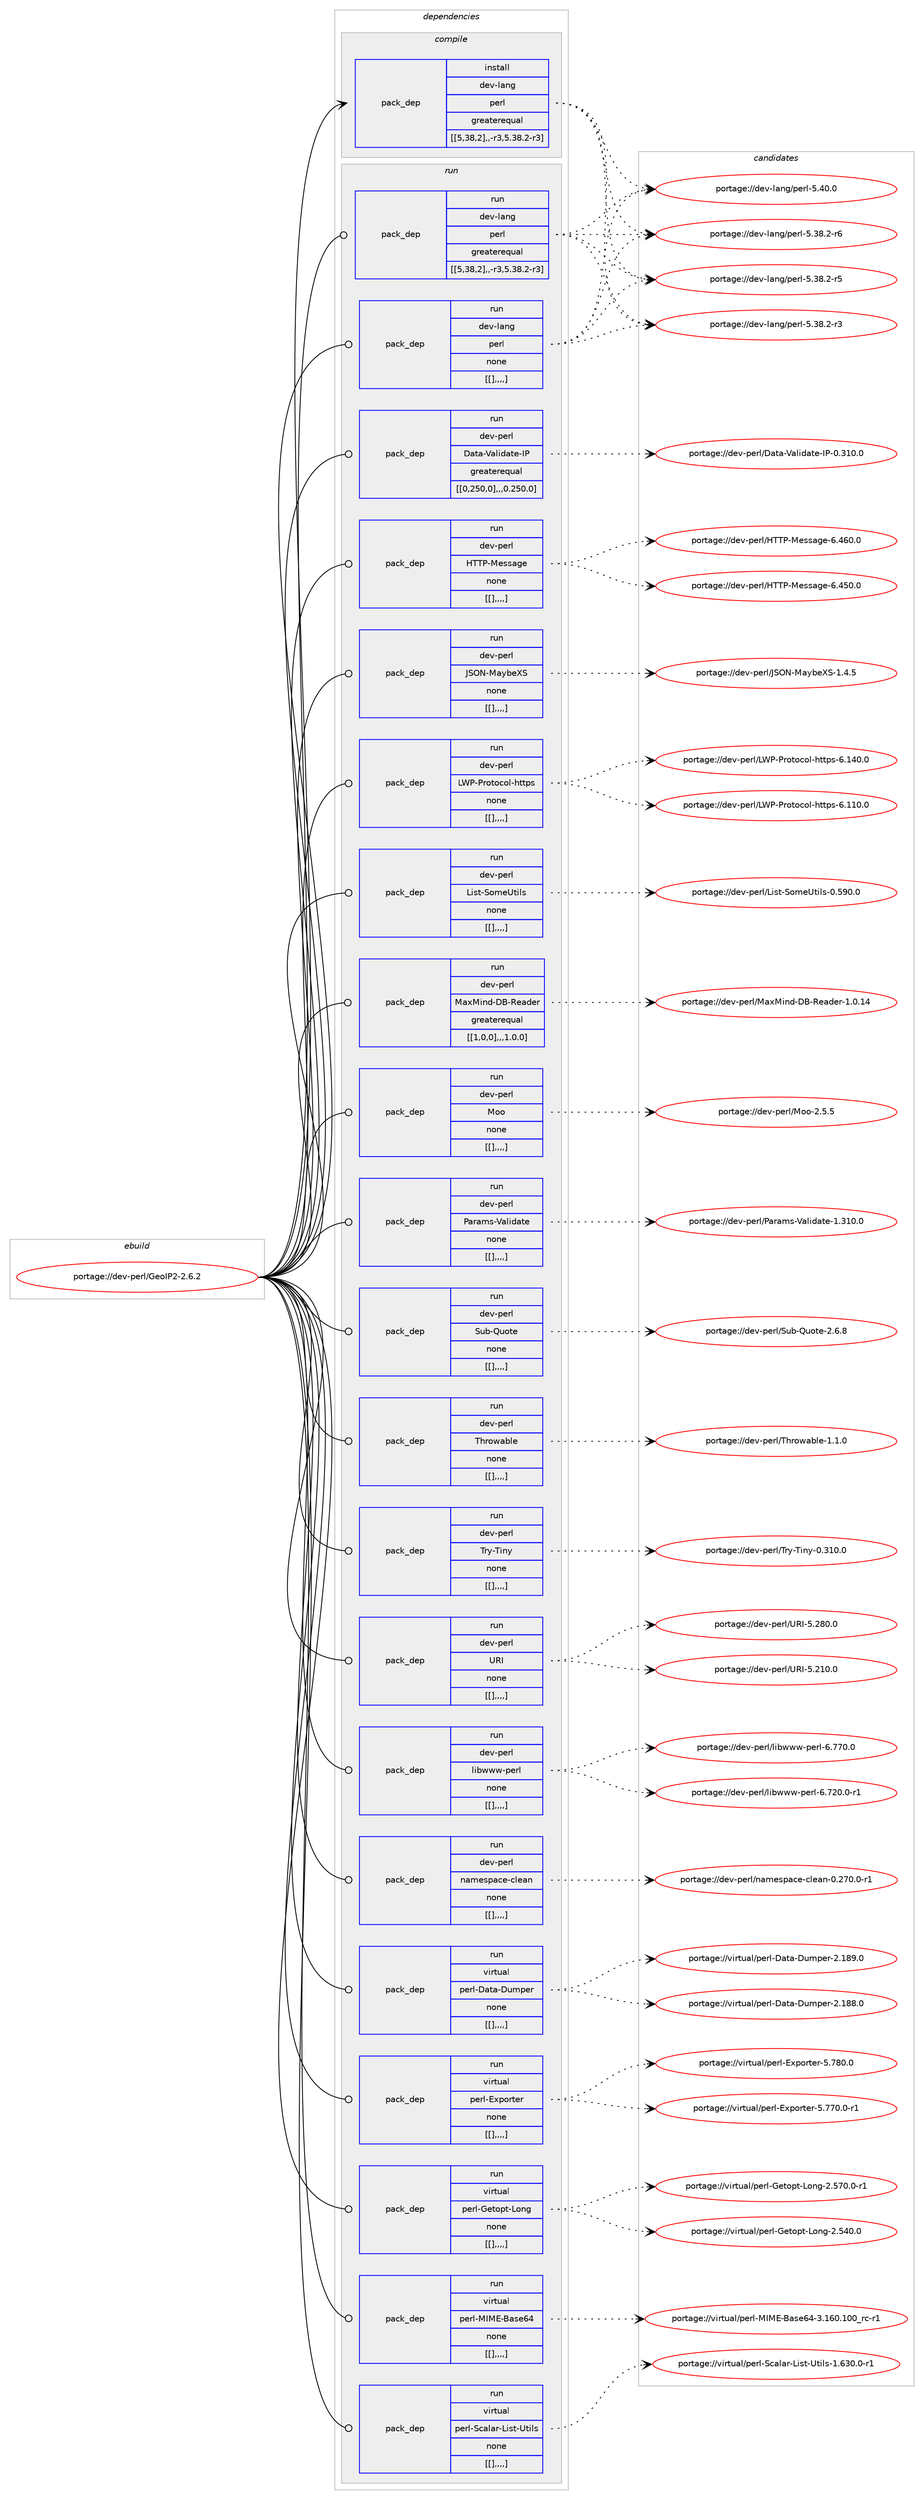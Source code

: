 digraph prolog {

# *************
# Graph options
# *************

newrank=true;
concentrate=true;
compound=true;
graph [rankdir=LR,fontname=Helvetica,fontsize=10,ranksep=1.5];#, ranksep=2.5, nodesep=0.2];
edge  [arrowhead=vee];
node  [fontname=Helvetica,fontsize=10];

# **********
# The ebuild
# **********

subgraph cluster_leftcol {
color=gray;
label=<<i>ebuild</i>>;
id [label="portage://dev-perl/GeoIP2-2.6.2", color=red, width=4, href="../dev-perl/GeoIP2-2.6.2.svg"];
}

# ****************
# The dependencies
# ****************

subgraph cluster_midcol {
color=gray;
label=<<i>dependencies</i>>;
subgraph cluster_compile {
fillcolor="#eeeeee";
style=filled;
label=<<i>compile</i>>;
subgraph pack100063 {
dependency131645 [label=<<TABLE BORDER="0" CELLBORDER="1" CELLSPACING="0" CELLPADDING="4" WIDTH="220"><TR><TD ROWSPAN="6" CELLPADDING="30">pack_dep</TD></TR><TR><TD WIDTH="110">install</TD></TR><TR><TD>dev-lang</TD></TR><TR><TD>perl</TD></TR><TR><TD>greaterequal</TD></TR><TR><TD>[[5,38,2],,-r3,5.38.2-r3]</TD></TR></TABLE>>, shape=none, color=blue];
}
id:e -> dependency131645:w [weight=20,style="solid",arrowhead="vee"];
}
subgraph cluster_compileandrun {
fillcolor="#eeeeee";
style=filled;
label=<<i>compile and run</i>>;
}
subgraph cluster_run {
fillcolor="#eeeeee";
style=filled;
label=<<i>run</i>>;
subgraph pack100064 {
dependency131646 [label=<<TABLE BORDER="0" CELLBORDER="1" CELLSPACING="0" CELLPADDING="4" WIDTH="220"><TR><TD ROWSPAN="6" CELLPADDING="30">pack_dep</TD></TR><TR><TD WIDTH="110">run</TD></TR><TR><TD>dev-lang</TD></TR><TR><TD>perl</TD></TR><TR><TD>greaterequal</TD></TR><TR><TD>[[5,38,2],,-r3,5.38.2-r3]</TD></TR></TABLE>>, shape=none, color=blue];
}
id:e -> dependency131646:w [weight=20,style="solid",arrowhead="odot"];
subgraph pack100065 {
dependency131647 [label=<<TABLE BORDER="0" CELLBORDER="1" CELLSPACING="0" CELLPADDING="4" WIDTH="220"><TR><TD ROWSPAN="6" CELLPADDING="30">pack_dep</TD></TR><TR><TD WIDTH="110">run</TD></TR><TR><TD>dev-lang</TD></TR><TR><TD>perl</TD></TR><TR><TD>none</TD></TR><TR><TD>[[],,,,]</TD></TR></TABLE>>, shape=none, color=blue];
}
id:e -> dependency131647:w [weight=20,style="solid",arrowhead="odot"];
subgraph pack100066 {
dependency131648 [label=<<TABLE BORDER="0" CELLBORDER="1" CELLSPACING="0" CELLPADDING="4" WIDTH="220"><TR><TD ROWSPAN="6" CELLPADDING="30">pack_dep</TD></TR><TR><TD WIDTH="110">run</TD></TR><TR><TD>dev-perl</TD></TR><TR><TD>Data-Validate-IP</TD></TR><TR><TD>greaterequal</TD></TR><TR><TD>[[0,250,0],,,0.250.0]</TD></TR></TABLE>>, shape=none, color=blue];
}
id:e -> dependency131648:w [weight=20,style="solid",arrowhead="odot"];
subgraph pack100067 {
dependency131649 [label=<<TABLE BORDER="0" CELLBORDER="1" CELLSPACING="0" CELLPADDING="4" WIDTH="220"><TR><TD ROWSPAN="6" CELLPADDING="30">pack_dep</TD></TR><TR><TD WIDTH="110">run</TD></TR><TR><TD>dev-perl</TD></TR><TR><TD>HTTP-Message</TD></TR><TR><TD>none</TD></TR><TR><TD>[[],,,,]</TD></TR></TABLE>>, shape=none, color=blue];
}
id:e -> dependency131649:w [weight=20,style="solid",arrowhead="odot"];
subgraph pack100068 {
dependency131650 [label=<<TABLE BORDER="0" CELLBORDER="1" CELLSPACING="0" CELLPADDING="4" WIDTH="220"><TR><TD ROWSPAN="6" CELLPADDING="30">pack_dep</TD></TR><TR><TD WIDTH="110">run</TD></TR><TR><TD>dev-perl</TD></TR><TR><TD>JSON-MaybeXS</TD></TR><TR><TD>none</TD></TR><TR><TD>[[],,,,]</TD></TR></TABLE>>, shape=none, color=blue];
}
id:e -> dependency131650:w [weight=20,style="solid",arrowhead="odot"];
subgraph pack100069 {
dependency131651 [label=<<TABLE BORDER="0" CELLBORDER="1" CELLSPACING="0" CELLPADDING="4" WIDTH="220"><TR><TD ROWSPAN="6" CELLPADDING="30">pack_dep</TD></TR><TR><TD WIDTH="110">run</TD></TR><TR><TD>dev-perl</TD></TR><TR><TD>LWP-Protocol-https</TD></TR><TR><TD>none</TD></TR><TR><TD>[[],,,,]</TD></TR></TABLE>>, shape=none, color=blue];
}
id:e -> dependency131651:w [weight=20,style="solid",arrowhead="odot"];
subgraph pack100070 {
dependency131652 [label=<<TABLE BORDER="0" CELLBORDER="1" CELLSPACING="0" CELLPADDING="4" WIDTH="220"><TR><TD ROWSPAN="6" CELLPADDING="30">pack_dep</TD></TR><TR><TD WIDTH="110">run</TD></TR><TR><TD>dev-perl</TD></TR><TR><TD>List-SomeUtils</TD></TR><TR><TD>none</TD></TR><TR><TD>[[],,,,]</TD></TR></TABLE>>, shape=none, color=blue];
}
id:e -> dependency131652:w [weight=20,style="solid",arrowhead="odot"];
subgraph pack100071 {
dependency131653 [label=<<TABLE BORDER="0" CELLBORDER="1" CELLSPACING="0" CELLPADDING="4" WIDTH="220"><TR><TD ROWSPAN="6" CELLPADDING="30">pack_dep</TD></TR><TR><TD WIDTH="110">run</TD></TR><TR><TD>dev-perl</TD></TR><TR><TD>MaxMind-DB-Reader</TD></TR><TR><TD>greaterequal</TD></TR><TR><TD>[[1,0,0],,,1.0.0]</TD></TR></TABLE>>, shape=none, color=blue];
}
id:e -> dependency131653:w [weight=20,style="solid",arrowhead="odot"];
subgraph pack100072 {
dependency131654 [label=<<TABLE BORDER="0" CELLBORDER="1" CELLSPACING="0" CELLPADDING="4" WIDTH="220"><TR><TD ROWSPAN="6" CELLPADDING="30">pack_dep</TD></TR><TR><TD WIDTH="110">run</TD></TR><TR><TD>dev-perl</TD></TR><TR><TD>Moo</TD></TR><TR><TD>none</TD></TR><TR><TD>[[],,,,]</TD></TR></TABLE>>, shape=none, color=blue];
}
id:e -> dependency131654:w [weight=20,style="solid",arrowhead="odot"];
subgraph pack100073 {
dependency131655 [label=<<TABLE BORDER="0" CELLBORDER="1" CELLSPACING="0" CELLPADDING="4" WIDTH="220"><TR><TD ROWSPAN="6" CELLPADDING="30">pack_dep</TD></TR><TR><TD WIDTH="110">run</TD></TR><TR><TD>dev-perl</TD></TR><TR><TD>Params-Validate</TD></TR><TR><TD>none</TD></TR><TR><TD>[[],,,,]</TD></TR></TABLE>>, shape=none, color=blue];
}
id:e -> dependency131655:w [weight=20,style="solid",arrowhead="odot"];
subgraph pack100074 {
dependency131656 [label=<<TABLE BORDER="0" CELLBORDER="1" CELLSPACING="0" CELLPADDING="4" WIDTH="220"><TR><TD ROWSPAN="6" CELLPADDING="30">pack_dep</TD></TR><TR><TD WIDTH="110">run</TD></TR><TR><TD>dev-perl</TD></TR><TR><TD>Sub-Quote</TD></TR><TR><TD>none</TD></TR><TR><TD>[[],,,,]</TD></TR></TABLE>>, shape=none, color=blue];
}
id:e -> dependency131656:w [weight=20,style="solid",arrowhead="odot"];
subgraph pack100075 {
dependency131657 [label=<<TABLE BORDER="0" CELLBORDER="1" CELLSPACING="0" CELLPADDING="4" WIDTH="220"><TR><TD ROWSPAN="6" CELLPADDING="30">pack_dep</TD></TR><TR><TD WIDTH="110">run</TD></TR><TR><TD>dev-perl</TD></TR><TR><TD>Throwable</TD></TR><TR><TD>none</TD></TR><TR><TD>[[],,,,]</TD></TR></TABLE>>, shape=none, color=blue];
}
id:e -> dependency131657:w [weight=20,style="solid",arrowhead="odot"];
subgraph pack100076 {
dependency131658 [label=<<TABLE BORDER="0" CELLBORDER="1" CELLSPACING="0" CELLPADDING="4" WIDTH="220"><TR><TD ROWSPAN="6" CELLPADDING="30">pack_dep</TD></TR><TR><TD WIDTH="110">run</TD></TR><TR><TD>dev-perl</TD></TR><TR><TD>Try-Tiny</TD></TR><TR><TD>none</TD></TR><TR><TD>[[],,,,]</TD></TR></TABLE>>, shape=none, color=blue];
}
id:e -> dependency131658:w [weight=20,style="solid",arrowhead="odot"];
subgraph pack100077 {
dependency131659 [label=<<TABLE BORDER="0" CELLBORDER="1" CELLSPACING="0" CELLPADDING="4" WIDTH="220"><TR><TD ROWSPAN="6" CELLPADDING="30">pack_dep</TD></TR><TR><TD WIDTH="110">run</TD></TR><TR><TD>dev-perl</TD></TR><TR><TD>URI</TD></TR><TR><TD>none</TD></TR><TR><TD>[[],,,,]</TD></TR></TABLE>>, shape=none, color=blue];
}
id:e -> dependency131659:w [weight=20,style="solid",arrowhead="odot"];
subgraph pack100078 {
dependency131660 [label=<<TABLE BORDER="0" CELLBORDER="1" CELLSPACING="0" CELLPADDING="4" WIDTH="220"><TR><TD ROWSPAN="6" CELLPADDING="30">pack_dep</TD></TR><TR><TD WIDTH="110">run</TD></TR><TR><TD>dev-perl</TD></TR><TR><TD>libwww-perl</TD></TR><TR><TD>none</TD></TR><TR><TD>[[],,,,]</TD></TR></TABLE>>, shape=none, color=blue];
}
id:e -> dependency131660:w [weight=20,style="solid",arrowhead="odot"];
subgraph pack100079 {
dependency131661 [label=<<TABLE BORDER="0" CELLBORDER="1" CELLSPACING="0" CELLPADDING="4" WIDTH="220"><TR><TD ROWSPAN="6" CELLPADDING="30">pack_dep</TD></TR><TR><TD WIDTH="110">run</TD></TR><TR><TD>dev-perl</TD></TR><TR><TD>namespace-clean</TD></TR><TR><TD>none</TD></TR><TR><TD>[[],,,,]</TD></TR></TABLE>>, shape=none, color=blue];
}
id:e -> dependency131661:w [weight=20,style="solid",arrowhead="odot"];
subgraph pack100080 {
dependency131662 [label=<<TABLE BORDER="0" CELLBORDER="1" CELLSPACING="0" CELLPADDING="4" WIDTH="220"><TR><TD ROWSPAN="6" CELLPADDING="30">pack_dep</TD></TR><TR><TD WIDTH="110">run</TD></TR><TR><TD>virtual</TD></TR><TR><TD>perl-Data-Dumper</TD></TR><TR><TD>none</TD></TR><TR><TD>[[],,,,]</TD></TR></TABLE>>, shape=none, color=blue];
}
id:e -> dependency131662:w [weight=20,style="solid",arrowhead="odot"];
subgraph pack100081 {
dependency131663 [label=<<TABLE BORDER="0" CELLBORDER="1" CELLSPACING="0" CELLPADDING="4" WIDTH="220"><TR><TD ROWSPAN="6" CELLPADDING="30">pack_dep</TD></TR><TR><TD WIDTH="110">run</TD></TR><TR><TD>virtual</TD></TR><TR><TD>perl-Exporter</TD></TR><TR><TD>none</TD></TR><TR><TD>[[],,,,]</TD></TR></TABLE>>, shape=none, color=blue];
}
id:e -> dependency131663:w [weight=20,style="solid",arrowhead="odot"];
subgraph pack100082 {
dependency131664 [label=<<TABLE BORDER="0" CELLBORDER="1" CELLSPACING="0" CELLPADDING="4" WIDTH="220"><TR><TD ROWSPAN="6" CELLPADDING="30">pack_dep</TD></TR><TR><TD WIDTH="110">run</TD></TR><TR><TD>virtual</TD></TR><TR><TD>perl-Getopt-Long</TD></TR><TR><TD>none</TD></TR><TR><TD>[[],,,,]</TD></TR></TABLE>>, shape=none, color=blue];
}
id:e -> dependency131664:w [weight=20,style="solid",arrowhead="odot"];
subgraph pack100083 {
dependency131665 [label=<<TABLE BORDER="0" CELLBORDER="1" CELLSPACING="0" CELLPADDING="4" WIDTH="220"><TR><TD ROWSPAN="6" CELLPADDING="30">pack_dep</TD></TR><TR><TD WIDTH="110">run</TD></TR><TR><TD>virtual</TD></TR><TR><TD>perl-MIME-Base64</TD></TR><TR><TD>none</TD></TR><TR><TD>[[],,,,]</TD></TR></TABLE>>, shape=none, color=blue];
}
id:e -> dependency131665:w [weight=20,style="solid",arrowhead="odot"];
subgraph pack100084 {
dependency131666 [label=<<TABLE BORDER="0" CELLBORDER="1" CELLSPACING="0" CELLPADDING="4" WIDTH="220"><TR><TD ROWSPAN="6" CELLPADDING="30">pack_dep</TD></TR><TR><TD WIDTH="110">run</TD></TR><TR><TD>virtual</TD></TR><TR><TD>perl-Scalar-List-Utils</TD></TR><TR><TD>none</TD></TR><TR><TD>[[],,,,]</TD></TR></TABLE>>, shape=none, color=blue];
}
id:e -> dependency131666:w [weight=20,style="solid",arrowhead="odot"];
}
}

# **************
# The candidates
# **************

subgraph cluster_choices {
rank=same;
color=gray;
label=<<i>candidates</i>>;

subgraph choice100063 {
color=black;
nodesep=1;
choice10010111845108971101034711210111410845534652484648 [label="portage://dev-lang/perl-5.40.0", color=red, width=4,href="../dev-lang/perl-5.40.0.svg"];
choice100101118451089711010347112101114108455346515646504511454 [label="portage://dev-lang/perl-5.38.2-r6", color=red, width=4,href="../dev-lang/perl-5.38.2-r6.svg"];
choice100101118451089711010347112101114108455346515646504511453 [label="portage://dev-lang/perl-5.38.2-r5", color=red, width=4,href="../dev-lang/perl-5.38.2-r5.svg"];
choice100101118451089711010347112101114108455346515646504511451 [label="portage://dev-lang/perl-5.38.2-r3", color=red, width=4,href="../dev-lang/perl-5.38.2-r3.svg"];
dependency131645:e -> choice10010111845108971101034711210111410845534652484648:w [style=dotted,weight="100"];
dependency131645:e -> choice100101118451089711010347112101114108455346515646504511454:w [style=dotted,weight="100"];
dependency131645:e -> choice100101118451089711010347112101114108455346515646504511453:w [style=dotted,weight="100"];
dependency131645:e -> choice100101118451089711010347112101114108455346515646504511451:w [style=dotted,weight="100"];
}
subgraph choice100064 {
color=black;
nodesep=1;
choice10010111845108971101034711210111410845534652484648 [label="portage://dev-lang/perl-5.40.0", color=red, width=4,href="../dev-lang/perl-5.40.0.svg"];
choice100101118451089711010347112101114108455346515646504511454 [label="portage://dev-lang/perl-5.38.2-r6", color=red, width=4,href="../dev-lang/perl-5.38.2-r6.svg"];
choice100101118451089711010347112101114108455346515646504511453 [label="portage://dev-lang/perl-5.38.2-r5", color=red, width=4,href="../dev-lang/perl-5.38.2-r5.svg"];
choice100101118451089711010347112101114108455346515646504511451 [label="portage://dev-lang/perl-5.38.2-r3", color=red, width=4,href="../dev-lang/perl-5.38.2-r3.svg"];
dependency131646:e -> choice10010111845108971101034711210111410845534652484648:w [style=dotted,weight="100"];
dependency131646:e -> choice100101118451089711010347112101114108455346515646504511454:w [style=dotted,weight="100"];
dependency131646:e -> choice100101118451089711010347112101114108455346515646504511453:w [style=dotted,weight="100"];
dependency131646:e -> choice100101118451089711010347112101114108455346515646504511451:w [style=dotted,weight="100"];
}
subgraph choice100065 {
color=black;
nodesep=1;
choice10010111845108971101034711210111410845534652484648 [label="portage://dev-lang/perl-5.40.0", color=red, width=4,href="../dev-lang/perl-5.40.0.svg"];
choice100101118451089711010347112101114108455346515646504511454 [label="portage://dev-lang/perl-5.38.2-r6", color=red, width=4,href="../dev-lang/perl-5.38.2-r6.svg"];
choice100101118451089711010347112101114108455346515646504511453 [label="portage://dev-lang/perl-5.38.2-r5", color=red, width=4,href="../dev-lang/perl-5.38.2-r5.svg"];
choice100101118451089711010347112101114108455346515646504511451 [label="portage://dev-lang/perl-5.38.2-r3", color=red, width=4,href="../dev-lang/perl-5.38.2-r3.svg"];
dependency131647:e -> choice10010111845108971101034711210111410845534652484648:w [style=dotted,weight="100"];
dependency131647:e -> choice100101118451089711010347112101114108455346515646504511454:w [style=dotted,weight="100"];
dependency131647:e -> choice100101118451089711010347112101114108455346515646504511453:w [style=dotted,weight="100"];
dependency131647:e -> choice100101118451089711010347112101114108455346515646504511451:w [style=dotted,weight="100"];
}
subgraph choice100066 {
color=black;
nodesep=1;
choice1001011184511210111410847689711697458697108105100971161014573804548465149484648 [label="portage://dev-perl/Data-Validate-IP-0.310.0", color=red, width=4,href="../dev-perl/Data-Validate-IP-0.310.0.svg"];
dependency131648:e -> choice1001011184511210111410847689711697458697108105100971161014573804548465149484648:w [style=dotted,weight="100"];
}
subgraph choice100067 {
color=black;
nodesep=1;
choice1001011184511210111410847728484804577101115115971031014554465254484648 [label="portage://dev-perl/HTTP-Message-6.460.0", color=red, width=4,href="../dev-perl/HTTP-Message-6.460.0.svg"];
choice1001011184511210111410847728484804577101115115971031014554465253484648 [label="portage://dev-perl/HTTP-Message-6.450.0", color=red, width=4,href="../dev-perl/HTTP-Message-6.450.0.svg"];
dependency131649:e -> choice1001011184511210111410847728484804577101115115971031014554465254484648:w [style=dotted,weight="100"];
dependency131649:e -> choice1001011184511210111410847728484804577101115115971031014554465253484648:w [style=dotted,weight="100"];
}
subgraph choice100068 {
color=black;
nodesep=1;
choice100101118451121011141084774837978457797121981018883454946524653 [label="portage://dev-perl/JSON-MaybeXS-1.4.5", color=red, width=4,href="../dev-perl/JSON-MaybeXS-1.4.5.svg"];
dependency131650:e -> choice100101118451121011141084774837978457797121981018883454946524653:w [style=dotted,weight="100"];
}
subgraph choice100069 {
color=black;
nodesep=1;
choice1001011184511210111410847768780458011411111611199111108451041161161121154554464952484648 [label="portage://dev-perl/LWP-Protocol-https-6.140.0", color=red, width=4,href="../dev-perl/LWP-Protocol-https-6.140.0.svg"];
choice1001011184511210111410847768780458011411111611199111108451041161161121154554464949484648 [label="portage://dev-perl/LWP-Protocol-https-6.110.0", color=red, width=4,href="../dev-perl/LWP-Protocol-https-6.110.0.svg"];
dependency131651:e -> choice1001011184511210111410847768780458011411111611199111108451041161161121154554464952484648:w [style=dotted,weight="100"];
dependency131651:e -> choice1001011184511210111410847768780458011411111611199111108451041161161121154554464949484648:w [style=dotted,weight="100"];
}
subgraph choice100070 {
color=black;
nodesep=1;
choice1001011184511210111410847761051151164583111109101851161051081154548465357484648 [label="portage://dev-perl/List-SomeUtils-0.590.0", color=red, width=4,href="../dev-perl/List-SomeUtils-0.590.0.svg"];
dependency131652:e -> choice1001011184511210111410847761051151164583111109101851161051081154548465357484648:w [style=dotted,weight="100"];
}
subgraph choice100071 {
color=black;
nodesep=1;
choice100101118451121011141084777971207710511010045686645821019710010111445494648464952 [label="portage://dev-perl/MaxMind-DB-Reader-1.0.14", color=red, width=4,href="../dev-perl/MaxMind-DB-Reader-1.0.14.svg"];
dependency131653:e -> choice100101118451121011141084777971207710511010045686645821019710010111445494648464952:w [style=dotted,weight="100"];
}
subgraph choice100072 {
color=black;
nodesep=1;
choice100101118451121011141084777111111455046534653 [label="portage://dev-perl/Moo-2.5.5", color=red, width=4,href="../dev-perl/Moo-2.5.5.svg"];
dependency131654:e -> choice100101118451121011141084777111111455046534653:w [style=dotted,weight="100"];
}
subgraph choice100073 {
color=black;
nodesep=1;
choice1001011184511210111410847809711497109115458697108105100971161014549465149484648 [label="portage://dev-perl/Params-Validate-1.310.0", color=red, width=4,href="../dev-perl/Params-Validate-1.310.0.svg"];
dependency131655:e -> choice1001011184511210111410847809711497109115458697108105100971161014549465149484648:w [style=dotted,weight="100"];
}
subgraph choice100074 {
color=black;
nodesep=1;
choice100101118451121011141084783117984581117111116101455046544656 [label="portage://dev-perl/Sub-Quote-2.6.8", color=red, width=4,href="../dev-perl/Sub-Quote-2.6.8.svg"];
dependency131656:e -> choice100101118451121011141084783117984581117111116101455046544656:w [style=dotted,weight="100"];
}
subgraph choice100075 {
color=black;
nodesep=1;
choice1001011184511210111410847841041141111199798108101454946494648 [label="portage://dev-perl/Throwable-1.1.0", color=red, width=4,href="../dev-perl/Throwable-1.1.0.svg"];
dependency131657:e -> choice1001011184511210111410847841041141111199798108101454946494648:w [style=dotted,weight="100"];
}
subgraph choice100076 {
color=black;
nodesep=1;
choice10010111845112101114108478411412145841051101214548465149484648 [label="portage://dev-perl/Try-Tiny-0.310.0", color=red, width=4,href="../dev-perl/Try-Tiny-0.310.0.svg"];
dependency131658:e -> choice10010111845112101114108478411412145841051101214548465149484648:w [style=dotted,weight="100"];
}
subgraph choice100077 {
color=black;
nodesep=1;
choice10010111845112101114108478582734553465056484648 [label="portage://dev-perl/URI-5.280.0", color=red, width=4,href="../dev-perl/URI-5.280.0.svg"];
choice10010111845112101114108478582734553465049484648 [label="portage://dev-perl/URI-5.210.0", color=red, width=4,href="../dev-perl/URI-5.210.0.svg"];
dependency131659:e -> choice10010111845112101114108478582734553465056484648:w [style=dotted,weight="100"];
dependency131659:e -> choice10010111845112101114108478582734553465049484648:w [style=dotted,weight="100"];
}
subgraph choice100078 {
color=black;
nodesep=1;
choice100101118451121011141084710810598119119119451121011141084554465555484648 [label="portage://dev-perl/libwww-perl-6.770.0", color=red, width=4,href="../dev-perl/libwww-perl-6.770.0.svg"];
choice1001011184511210111410847108105981191191194511210111410845544655504846484511449 [label="portage://dev-perl/libwww-perl-6.720.0-r1", color=red, width=4,href="../dev-perl/libwww-perl-6.720.0-r1.svg"];
dependency131660:e -> choice100101118451121011141084710810598119119119451121011141084554465555484648:w [style=dotted,weight="100"];
dependency131660:e -> choice1001011184511210111410847108105981191191194511210111410845544655504846484511449:w [style=dotted,weight="100"];
}
subgraph choice100079 {
color=black;
nodesep=1;
choice100101118451121011141084711097109101115112979910145991081019711045484650554846484511449 [label="portage://dev-perl/namespace-clean-0.270.0-r1", color=red, width=4,href="../dev-perl/namespace-clean-0.270.0-r1.svg"];
dependency131661:e -> choice100101118451121011141084711097109101115112979910145991081019711045484650554846484511449:w [style=dotted,weight="100"];
}
subgraph choice100080 {
color=black;
nodesep=1;
choice11810511411611797108471121011141084568971169745681171091121011144550464956574648 [label="portage://virtual/perl-Data-Dumper-2.189.0", color=red, width=4,href="../virtual/perl-Data-Dumper-2.189.0.svg"];
choice11810511411611797108471121011141084568971169745681171091121011144550464956564648 [label="portage://virtual/perl-Data-Dumper-2.188.0", color=red, width=4,href="../virtual/perl-Data-Dumper-2.188.0.svg"];
dependency131662:e -> choice11810511411611797108471121011141084568971169745681171091121011144550464956574648:w [style=dotted,weight="100"];
dependency131662:e -> choice11810511411611797108471121011141084568971169745681171091121011144550464956564648:w [style=dotted,weight="100"];
}
subgraph choice100081 {
color=black;
nodesep=1;
choice118105114116117971084711210111410845691201121111141161011144553465556484648 [label="portage://virtual/perl-Exporter-5.780.0", color=red, width=4,href="../virtual/perl-Exporter-5.780.0.svg"];
choice1181051141161179710847112101114108456912011211111411610111445534655554846484511449 [label="portage://virtual/perl-Exporter-5.770.0-r1", color=red, width=4,href="../virtual/perl-Exporter-5.770.0-r1.svg"];
dependency131663:e -> choice118105114116117971084711210111410845691201121111141161011144553465556484648:w [style=dotted,weight="100"];
dependency131663:e -> choice1181051141161179710847112101114108456912011211111411610111445534655554846484511449:w [style=dotted,weight="100"];
}
subgraph choice100082 {
color=black;
nodesep=1;
choice11810511411611797108471121011141084571101116111112116457611111010345504653554846484511449 [label="portage://virtual/perl-Getopt-Long-2.570.0-r1", color=red, width=4,href="../virtual/perl-Getopt-Long-2.570.0-r1.svg"];
choice1181051141161179710847112101114108457110111611111211645761111101034550465352484648 [label="portage://virtual/perl-Getopt-Long-2.540.0", color=red, width=4,href="../virtual/perl-Getopt-Long-2.540.0.svg"];
dependency131664:e -> choice11810511411611797108471121011141084571101116111112116457611111010345504653554846484511449:w [style=dotted,weight="100"];
dependency131664:e -> choice1181051141161179710847112101114108457110111611111211645761111101034550465352484648:w [style=dotted,weight="100"];
}
subgraph choice100083 {
color=black;
nodesep=1;
choice1181051141161179710847112101114108457773776945669711510154524551464954484649484895114994511449 [label="portage://virtual/perl-MIME-Base64-3.160.100_rc-r1", color=red, width=4,href="../virtual/perl-MIME-Base64-3.160.100_rc-r1.svg"];
dependency131665:e -> choice1181051141161179710847112101114108457773776945669711510154524551464954484649484895114994511449:w [style=dotted,weight="100"];
}
subgraph choice100084 {
color=black;
nodesep=1;
choice118105114116117971084711210111410845839997108971144576105115116458511610510811545494654514846484511449 [label="portage://virtual/perl-Scalar-List-Utils-1.630.0-r1", color=red, width=4,href="../virtual/perl-Scalar-List-Utils-1.630.0-r1.svg"];
dependency131666:e -> choice118105114116117971084711210111410845839997108971144576105115116458511610510811545494654514846484511449:w [style=dotted,weight="100"];
}
}

}
